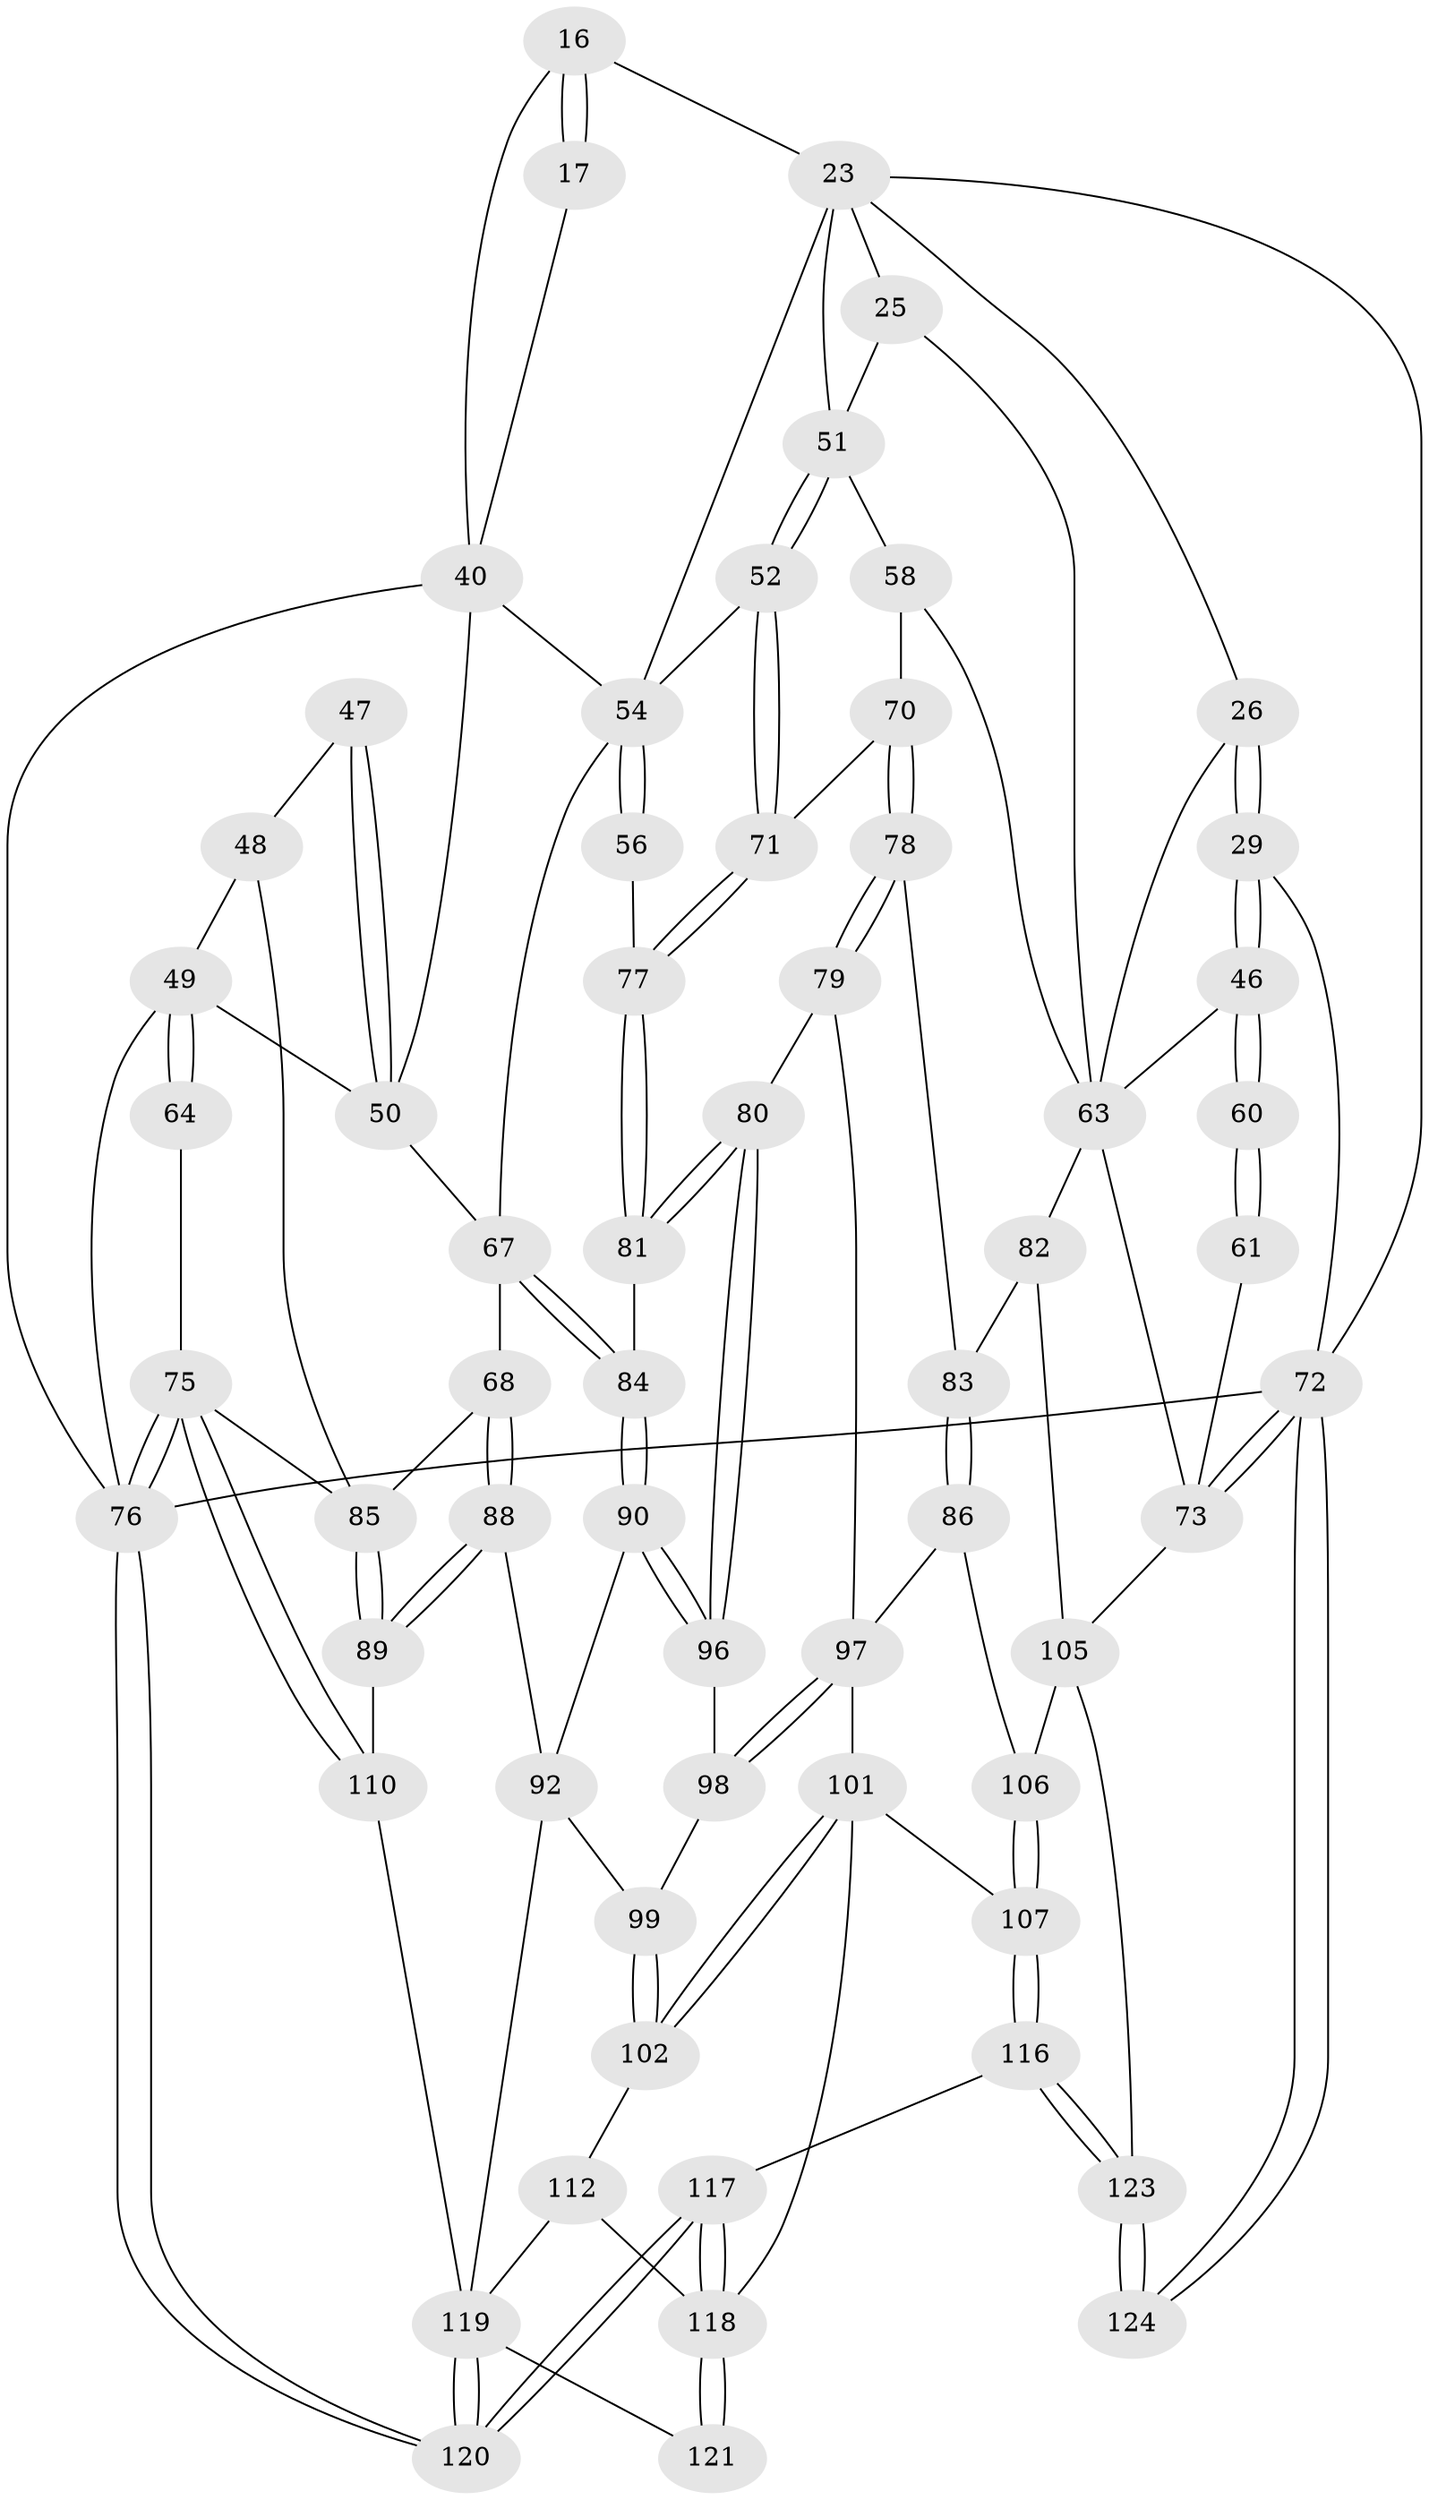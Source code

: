 // original degree distribution, {3: 0.016129032258064516, 6: 0.24193548387096775, 5: 0.4838709677419355, 4: 0.25806451612903225}
// Generated by graph-tools (version 1.1) at 2025/06/03/04/25 22:06:46]
// undirected, 62 vertices, 142 edges
graph export_dot {
graph [start="1"]
  node [color=gray90,style=filled];
  16 [pos="+0.3182847440294317+0.14303854202147903",super="+15"];
  17 [pos="+0.3076686145184184+0.0999980033024211",super="+5+6"];
  23 [pos="+0.5232504879707289+0.13580643815694554",super="+18+22"];
  25 [pos="+0.7139654921185448+0.1215661233208963",super="+24"];
  26 [pos="+0.8712891711329163+0.08117093771721659",super="+13"];
  29 [pos="+1+0",super="+12"];
  40 [pos="+0.2524585780956832+0.29021394813954043",super="+30+21+31"];
  46 [pos="+1+0",super="+43"];
  47 [pos="+0.12620536820683312+0.2801157267200765"];
  48 [pos="+0.1015376165204598+0.2965205870986707"];
  49 [pos="+0.0749442643326341+0.2854856233264",super="+39"];
  50 [pos="+0.24636542309854692+0.32308281844272585",super="+41+37"];
  51 [pos="+0.6259382987300315+0.3165908009702577",super="+33+32"];
  52 [pos="+0.5892482015531494+0.3748755518064633"];
  54 [pos="+0.33010716756405584+0.40017824087567416",super="+20+19+53"];
  56 [pos="+0.3760949872948364+0.3924419766989405"];
  58 [pos="+0.7487468467024477+0.3651789242934505",super="+57"];
  60 [pos="+1+0.14292329314240215",super="+59"];
  61 [pos="+1+0.37990692511218027"];
  63 [pos="+0.8648988763919164+0.44501287152571684",super="+45+28"];
  64 [pos="+0+0.1936314600439299"];
  67 [pos="+0.3016489329303905+0.43806599270384444",super="+55"];
  68 [pos="+0.25640982397509277+0.45996135138673694"];
  70 [pos="+0.6091677642347159+0.42460027756738516"];
  71 [pos="+0.5905482296854178+0.4071518927472883"];
  72 [pos="+1+1",super="+2"];
  73 [pos="+1+0.6621282920217466",super="+62"];
  75 [pos="+0+1",super="+74+66"];
  76 [pos="+0+1",super="+3"];
  77 [pos="+0.5233674899635418+0.45301920335696944"];
  78 [pos="+0.6437485414620798+0.46390888193229496"];
  79 [pos="+0.5824163088144039+0.5795994239375021"];
  80 [pos="+0.5083816340512278+0.5527255720410638"];
  81 [pos="+0.5000774122609356+0.537139550733653"];
  82 [pos="+0.7946716078526096+0.48606731884821924"];
  83 [pos="+0.7055297200145663+0.48319471239010536"];
  84 [pos="+0.349438428753521+0.509736657457164"];
  85 [pos="+0.018102302135422556+0.645787438350435",super="+69+65"];
  86 [pos="+0.6272602426313292+0.6474605431056046"];
  88 [pos="+0.2030375977868947+0.5799180997845705"];
  89 [pos="+0.12648467014853834+0.6563829329386761"];
  90 [pos="+0.3595625877541798+0.6213675560670399"];
  92 [pos="+0.33596324809352796+0.6615375280290262",super="+91"];
  96 [pos="+0.47632550727883627+0.6131627719388304"];
  97 [pos="+0.5812784714737099+0.7315102280479269",super="+87"];
  98 [pos="+0.48950699602336234+0.6590782892068426"];
  99 [pos="+0.44927085950948337+0.6803896247291858"];
  101 [pos="+0.5296456202197454+0.8171689859912298",super="+100"];
  102 [pos="+0.41837325722970975+0.7849124076341449"];
  105 [pos="+0.8855377441623916+0.792652478486989",super="+95+93"];
  106 [pos="+0.8218881509883628+0.7845815712661288",super="+94"];
  107 [pos="+0.6315077868523417+0.8539256446258684"];
  110 [pos="+0.17811231581449963+0.8519187014541464",super="+109"];
  112 [pos="+0.3660620087854339+0.7840345566031018",super="+103"];
  116 [pos="+0.6737533552921972+1"];
  117 [pos="+0.4637914797022172+1"];
  118 [pos="+0.44191320253896377+1",super="+114+115"];
  119 [pos="+0.26339216619955114+0.9423645854159802",super="+113+111+108"];
  120 [pos="+0.1974136927119934+1"];
  121 [pos="+0.3672121052669349+0.9215556125764527"];
  123 [pos="+0.7070936077223151+1",super="+122"];
  124 [pos="+1+1"];
  16 -- 17 [weight=2];
  16 -- 17;
  16 -- 40 [weight=2];
  16 -- 23 [weight=2];
  17 -- 40;
  23 -- 51;
  23 -- 54;
  23 -- 72;
  23 -- 25 [weight=2];
  23 -- 26;
  25 -- 63;
  25 -- 51;
  26 -- 29 [weight=2];
  26 -- 29;
  26 -- 63;
  29 -- 46;
  29 -- 46;
  29 -- 72;
  40 -- 54;
  40 -- 50 [weight=2];
  40 -- 76;
  46 -- 60 [weight=2];
  46 -- 60;
  46 -- 63 [weight=2];
  47 -- 48;
  47 -- 50 [weight=2];
  47 -- 50;
  48 -- 49;
  48 -- 85;
  49 -- 64 [weight=2];
  49 -- 64;
  49 -- 50;
  49 -- 76;
  50 -- 67;
  51 -- 52;
  51 -- 52;
  51 -- 58 [weight=2];
  52 -- 71;
  52 -- 71;
  52 -- 54;
  54 -- 56 [weight=2];
  54 -- 56;
  54 -- 67;
  56 -- 77;
  58 -- 70;
  58 -- 63 [weight=2];
  60 -- 61 [weight=2];
  60 -- 61;
  61 -- 73;
  63 -- 82;
  63 -- 73;
  64 -- 75;
  67 -- 68;
  67 -- 84;
  67 -- 84;
  68 -- 88;
  68 -- 88;
  68 -- 85;
  70 -- 71;
  70 -- 78;
  70 -- 78;
  71 -- 77;
  71 -- 77;
  72 -- 73;
  72 -- 73;
  72 -- 124;
  72 -- 124;
  72 -- 76 [weight=2];
  73 -- 105;
  75 -- 76;
  75 -- 76;
  75 -- 110;
  75 -- 110;
  75 -- 85 [weight=2];
  76 -- 120;
  76 -- 120;
  77 -- 81;
  77 -- 81;
  78 -- 79;
  78 -- 79;
  78 -- 83;
  79 -- 80;
  79 -- 97;
  80 -- 81;
  80 -- 81;
  80 -- 96;
  80 -- 96;
  81 -- 84;
  82 -- 83;
  82 -- 105;
  83 -- 86;
  83 -- 86;
  84 -- 90;
  84 -- 90;
  85 -- 89;
  85 -- 89;
  86 -- 106;
  86 -- 97;
  88 -- 89;
  88 -- 89;
  88 -- 92;
  89 -- 110;
  90 -- 96;
  90 -- 96;
  90 -- 92;
  92 -- 119;
  92 -- 99;
  96 -- 98;
  97 -- 98;
  97 -- 98;
  97 -- 101;
  98 -- 99;
  99 -- 102;
  99 -- 102;
  101 -- 102;
  101 -- 102;
  101 -- 118;
  101 -- 107;
  102 -- 112;
  105 -- 106 [weight=2];
  105 -- 123;
  106 -- 107;
  106 -- 107;
  107 -- 116;
  107 -- 116;
  110 -- 119 [weight=2];
  112 -- 118;
  112 -- 119 [weight=2];
  116 -- 117;
  116 -- 123;
  116 -- 123;
  117 -- 118;
  117 -- 118;
  117 -- 120;
  117 -- 120;
  118 -- 121 [weight=2];
  118 -- 121;
  119 -- 120;
  119 -- 120;
  119 -- 121;
  123 -- 124 [weight=2];
  123 -- 124;
}
